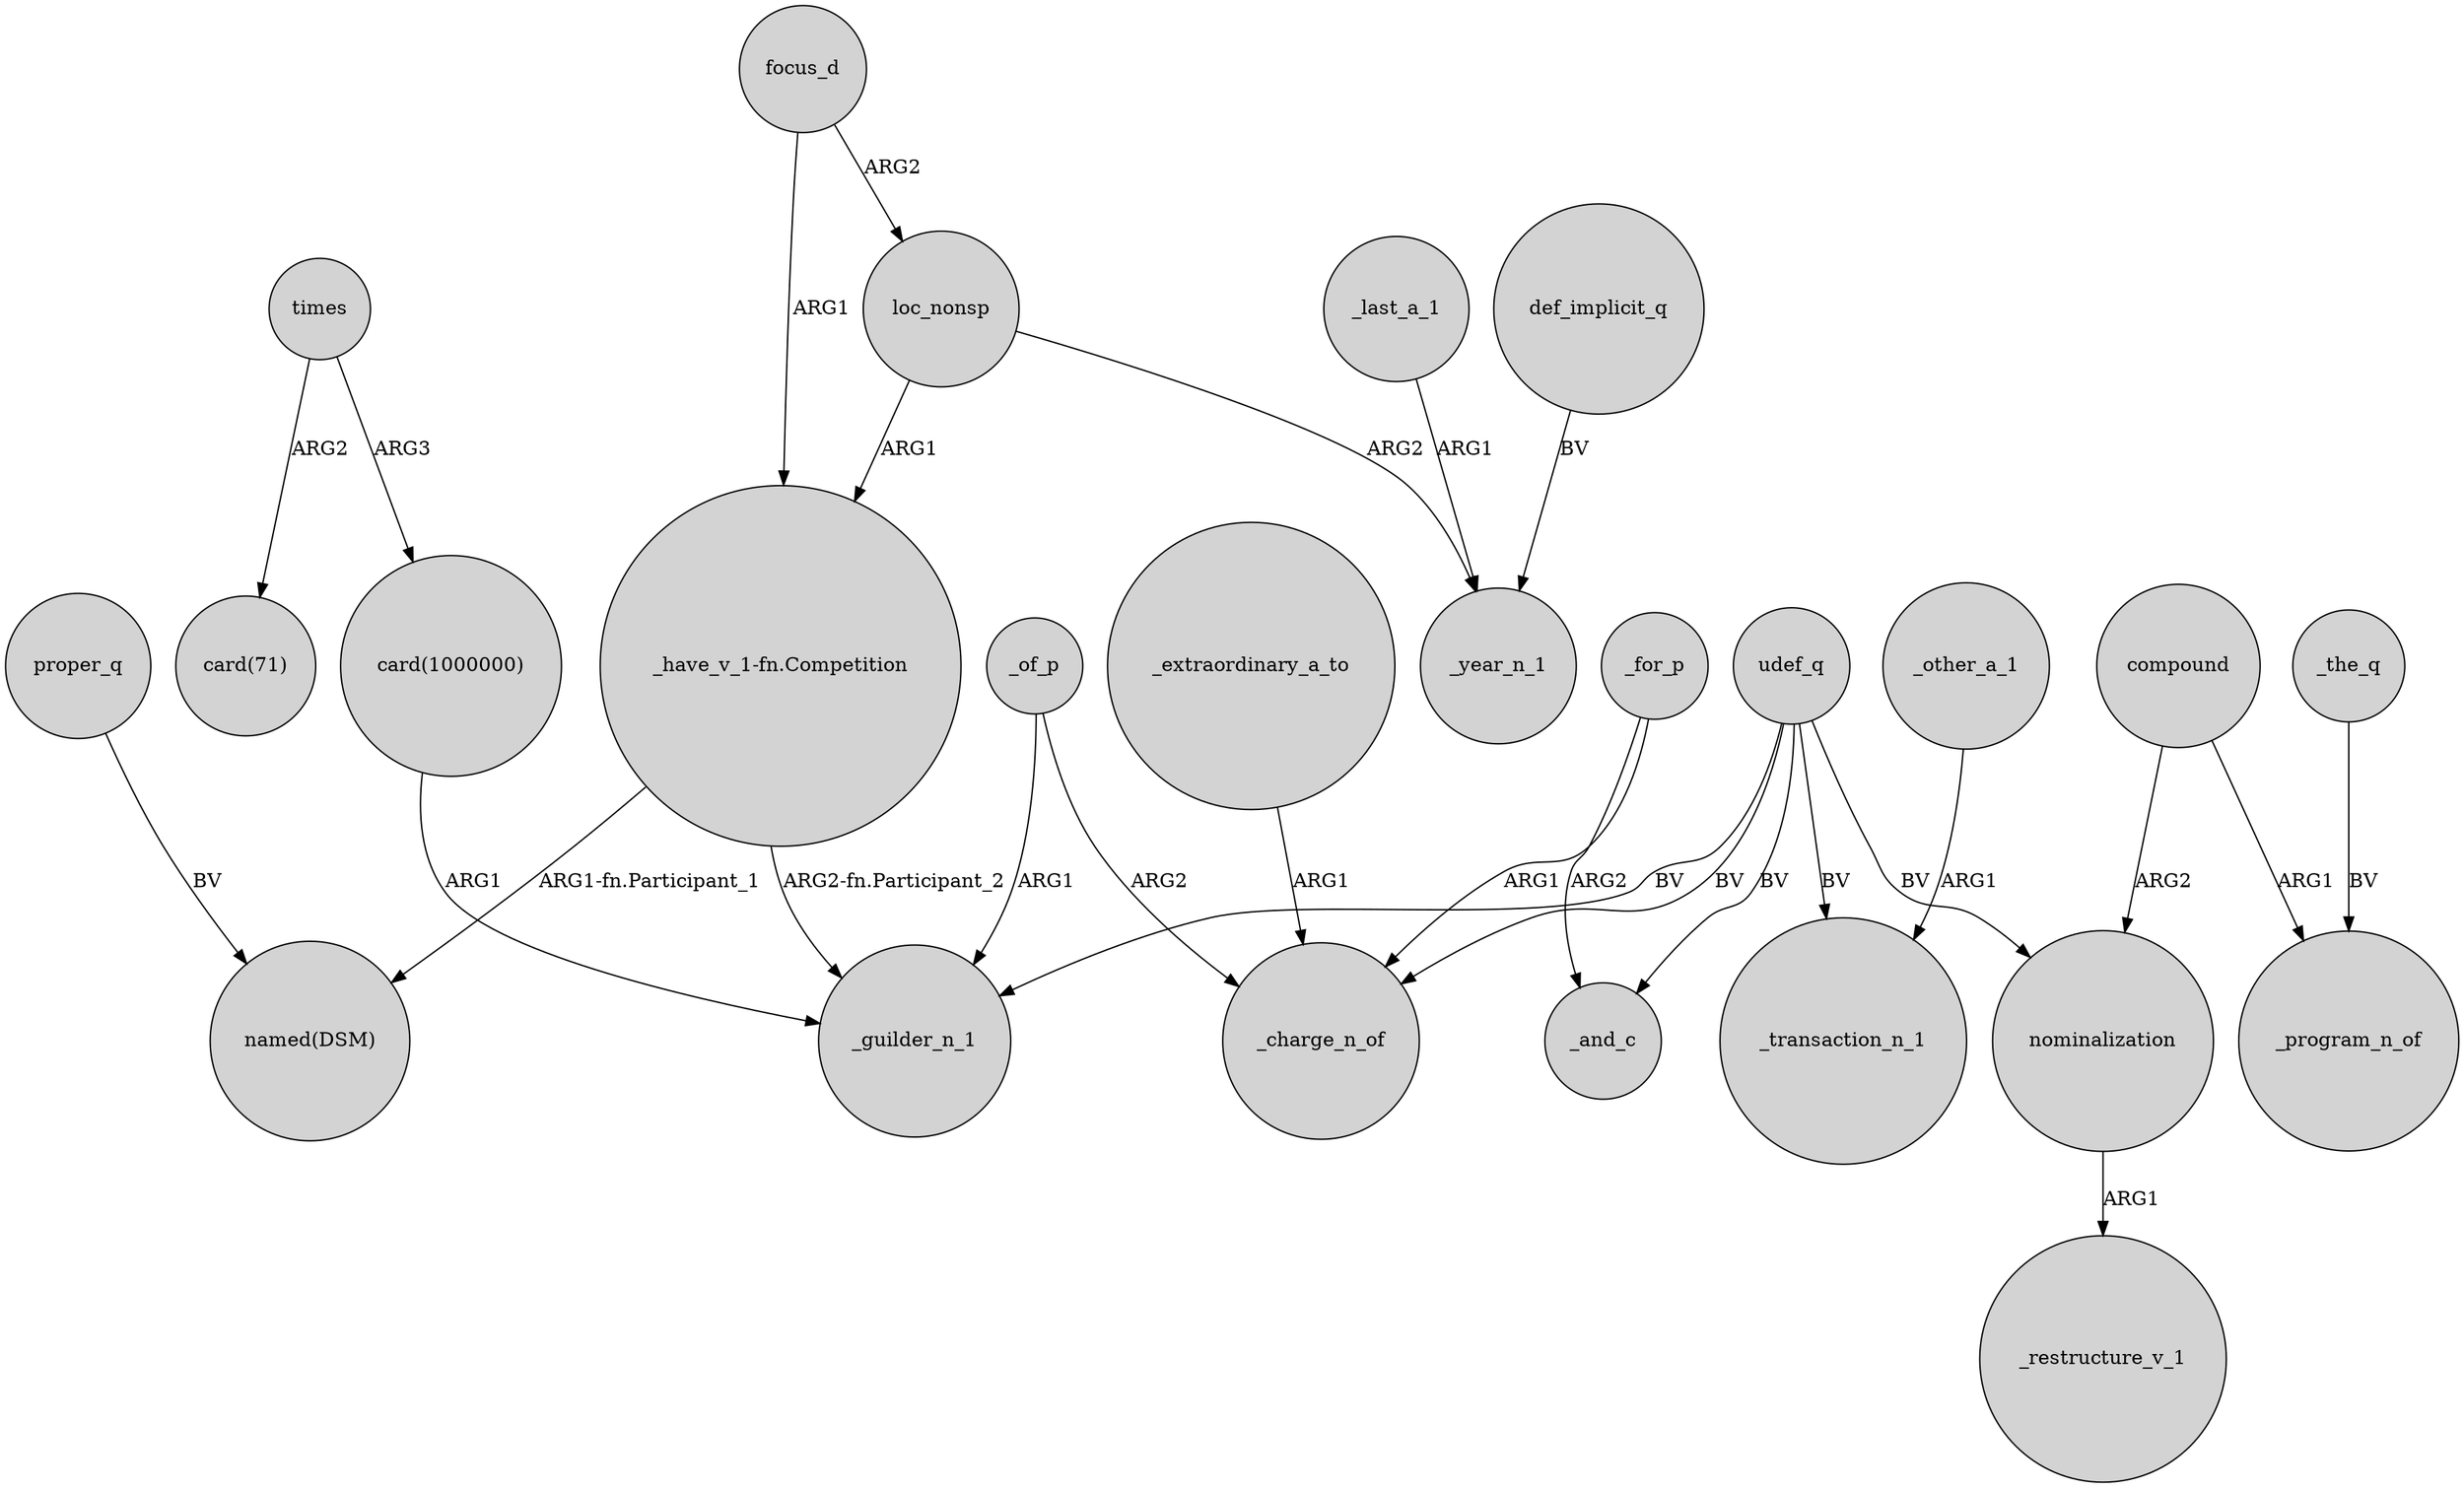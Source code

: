 digraph {
	node [shape=circle style=filled]
	udef_q -> _guilder_n_1 [label=BV]
	"card(1000000)" -> _guilder_n_1 [label=ARG1]
	def_implicit_q -> _year_n_1 [label=BV]
	times -> "card(71)" [label=ARG2]
	udef_q -> nominalization [label=BV]
	times -> "card(1000000)" [label=ARG3]
	_for_p -> _charge_n_of [label=ARG1]
	focus_d -> "_have_v_1-fn.Competition" [label=ARG1]
	_other_a_1 -> _transaction_n_1 [label=ARG1]
	focus_d -> loc_nonsp [label=ARG2]
	udef_q -> _and_c [label=BV]
	_of_p -> _guilder_n_1 [label=ARG1]
	loc_nonsp -> _year_n_1 [label=ARG2]
	compound -> nominalization [label=ARG2]
	"_have_v_1-fn.Competition" -> _guilder_n_1 [label="ARG2-fn.Participant_2"]
	_for_p -> _and_c [label=ARG2]
	_extraordinary_a_to -> _charge_n_of [label=ARG1]
	compound -> _program_n_of [label=ARG1]
	nominalization -> _restructure_v_1 [label=ARG1]
	_last_a_1 -> _year_n_1 [label=ARG1]
	_the_q -> _program_n_of [label=BV]
	loc_nonsp -> "_have_v_1-fn.Competition" [label=ARG1]
	udef_q -> _charge_n_of [label=BV]
	udef_q -> _transaction_n_1 [label=BV]
	"_have_v_1-fn.Competition" -> "named(DSM)" [label="ARG1-fn.Participant_1"]
	proper_q -> "named(DSM)" [label=BV]
	_of_p -> _charge_n_of [label=ARG2]
}
